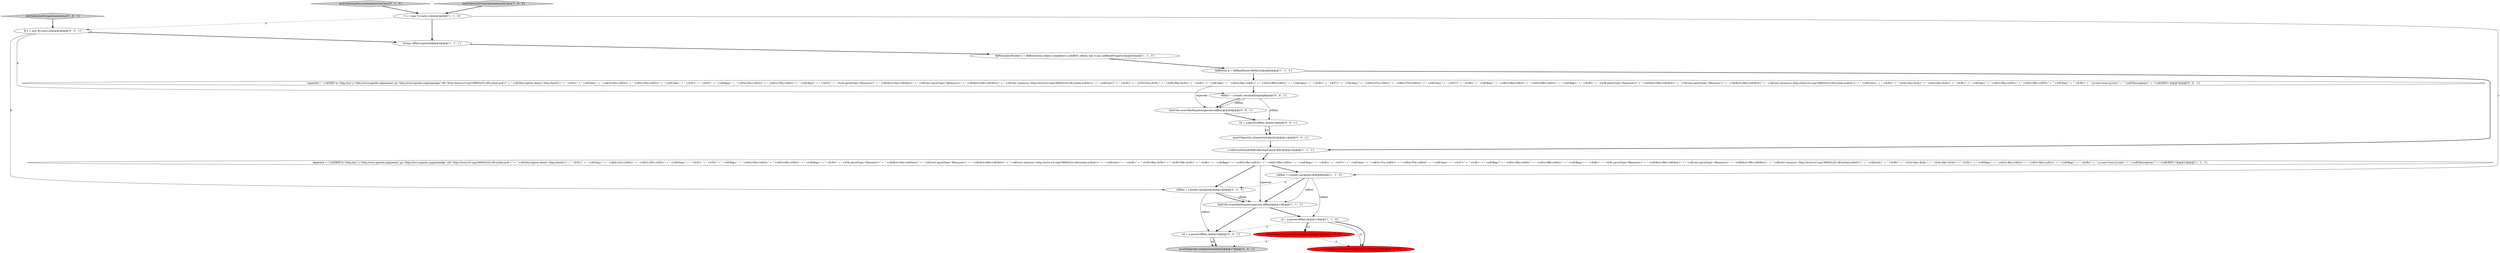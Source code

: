 digraph {
13 [style = filled, label = "rdfXml = s.build().serialize(b)@@@14@@@['0', '0', '1']", fillcolor = white, shape = ellipse image = "AAA0AAABBB3BBB"];
11 [style = filled, label = "testCollectionFormatAnnotationOnClass['0', '1', '0']", fillcolor = lightgray, shape = diamond image = "AAA0AAABBB2BBB"];
12 [style = filled, label = "assertObject(c).isSameSortedJsonAs(c2)@@@12@@@['0', '1', '0']", fillcolor = red, shape = ellipse image = "AAA1AAABBB2BBB"];
20 [style = filled, label = "expected = \"<rdf:RDF b='http://ns/' j='http://www.apache.org/juneau/' jp='http://www.apache.org/juneaubp/' rdf='http://www.w3.org/1999/02/22-rdf-syntax-ns#'>\" + \" <rdf:Description about='http://test/b'>\" + \" <b:f2>\" + \" <rdf:Seq>\" + \" <rdf:li>f2a</rdf:li>\" + \" <rdf:li>f2b</rdf:li>\" + \" </rdf:Seq>\" + \" </b:f2>\" + \" <b:f3>\" + \" <rdf:Bag>\" + \" <rdf:li>f3a</rdf:li>\" + \" <rdf:li>f3b</rdf:li>\" + \" </rdf:Bag>\" + \" </b:f3>\" + \" <b:f4 parseType='Resource'>\" + \" <rdf:first>f4a</rdf:first>\" + \" <rdf:rest parseType='Resource'>\" + \" <rdf:first>f4b</rdf:first>\" + \" <rdf:rest resource='http://www.w3.org/1999/02/22-rdf-syntax-ns#nil'/>\" + \" </rdf:rest>\" + \" </b:f4>\" + \" <b:f5>f5a</b:f5>\" + \" <b:f5>f5b</b:f5>\" + \" <b:f6>\" + \" <rdf:Seq>\" + \" <rdf:li>f6a</rdf:li>\" + \" <rdf:li>f6b</rdf:li>\" + \" </rdf:Seq>\" + \" </b:f6>\" + \" <b:f7>\" + \" <rdf:Seq>\" + \" <rdf:li>f7a</rdf:li>\" + \" <rdf:li>f7b</rdf:li>\" + \" </rdf:Seq>\" + \" </b:f7>\" + \" <b:f8>\" + \" <rdf:Bag>\" + \" <rdf:li>f8a</rdf:li>\" + \" <rdf:li>f8b</rdf:li>\" + \" </rdf:Bag>\" + \" </b:f8>\" + \" <b:f9 parseType='Resource'>\" + \" <rdf:first>f9a</rdf:first>\" + \" <rdf:rest parseType='Resource'>\" + \" <rdf:first>f9b</rdf:first>\" + \" <rdf:rest resource='http://www.w3.org/1999/02/22-rdf-syntax-ns#nil'/>\" + \" </rdf:rest>\" + \" </b:f9>\" + \" <b:fa>faa</b:fa>\" + \" <b:fa>fab</b:fa>\" + \" <b:fb>\" + \" <rdf:Seq>\" + \" <rdf:li>fba</rdf:li>\" + \" <rdf:li>fbb</rdf:li>\" + \" </rdf:Seq>\" + \" </b:fb>\" + \" <j:root>true</j:root>\" + \" </rdf:Description>\" + \"</rdf:RDF>\"@@@7@@@['0', '0', '1']", fillcolor = white, shape = ellipse image = "AAA0AAABBB3BBB"];
19 [style = filled, label = "assertObject(b).isSameSortedAs(b2)@@@11@@@['0', '0', '1']", fillcolor = white, shape = ellipse image = "AAA0AAABBB3BBB"];
2 [style = filled, label = "testCollectionFormatAnnotationOnClass['1', '0', '0']", fillcolor = lightgray, shape = diamond image = "AAA0AAABBB1BBB"];
8 [style = filled, label = "assertObject(c).isSameSortedAs(c2)@@@12@@@['1', '0', '0']", fillcolor = red, shape = ellipse image = "AAA1AAABBB1BBB"];
17 [style = filled, label = "b2 = p.parse(rdfXml,)@@@16@@@['0', '0', '1']", fillcolor = white, shape = ellipse image = "AAA0AAABBB3BBB"];
21 [style = filled, label = "b2 = p.parse(rdfXml,)@@@10@@@['0', '0', '1']", fillcolor = white, shape = ellipse image = "AAA0AAABBB3BBB"];
10 [style = filled, label = "c2 = p.parse(rdfXml,)@@@11@@@['1', '1', '0']", fillcolor = white, shape = ellipse image = "AAA0AAABBB1BBB"];
5 [style = filled, label = "RdfSerializerBuilder s = RdfSerializer.create().xmlabbrev().set(RDF_rdfxml_tab,3).sq().addRootProperty()@@@5@@@['1', '1', '1']", fillcolor = white, shape = ellipse image = "AAA0AAABBB1BBB"];
6 [style = filled, label = "String rdfXml,expected@@@4@@@['1', '1', '1']", fillcolor = white, shape = ellipse image = "AAA0AAABBB1BBB"];
4 [style = filled, label = "XmlUtils.assertXmlEquals(expected,rdfXml)@@@15@@@['1', '1', '1']", fillcolor = white, shape = ellipse image = "AAA0AAABBB1BBB"];
15 [style = filled, label = "testCollectionFormatAnnotations['0', '0', '1']", fillcolor = lightgray, shape = diamond image = "AAA0AAABBB3BBB"];
18 [style = filled, label = "rdfXml = s.build().serialize(b)@@@8@@@['0', '0', '1']", fillcolor = white, shape = ellipse image = "AAA0AAABBB3BBB"];
14 [style = filled, label = "XmlUtils.assertXmlEquals(expected,rdfXml)@@@9@@@['0', '0', '1']", fillcolor = white, shape = ellipse image = "AAA0AAABBB3BBB"];
0 [style = filled, label = "rdfXml = s.build().serialize(c)@@@9@@@['1', '1', '0']", fillcolor = white, shape = ellipse image = "AAA0AAABBB1BBB"];
1 [style = filled, label = "s.collectionFormat(RdfCollectionFormat.BAG)@@@12@@@['1', '1', '1']", fillcolor = white, shape = ellipse image = "AAA0AAABBB1BBB"];
22 [style = filled, label = "B b = new B().init(),b2@@@3@@@['0', '0', '1']", fillcolor = white, shape = ellipse image = "AAA0AAABBB3BBB"];
9 [style = filled, label = "C c = new C().init(),c2@@@3@@@['1', '1', '0']", fillcolor = white, shape = ellipse image = "AAA0AAABBB1BBB"];
3 [style = filled, label = "RdfParser p = RdfXmlParser.DEFAULT@@@6@@@['1', '1', '1']", fillcolor = white, shape = ellipse image = "AAA0AAABBB1BBB"];
7 [style = filled, label = "expected = \"<rdf:RDF b='http://ns/' j='http://www.apache.org/juneau/' jp='http://www.apache.org/juneaubp/' rdf='http://www.w3.org/1999/02/22-rdf-syntax-ns#'>\" + \" <rdf:Description about='http://test/b'>\" + \" <b:f2>\" + \" <rdf:Seq>\" + \" <rdf:li>f2a</rdf:li>\" + \" <rdf:li>f2b</rdf:li>\" + \" </rdf:Seq>\" + \" </b:f2>\" + \" <b:f3>\" + \" <rdf:Bag>\" + \" <rdf:li>f3a</rdf:li>\" + \" <rdf:li>f3b</rdf:li>\" + \" </rdf:Bag>\" + \" </b:f3>\" + \" <b:f4 parseType='Resource'>\" + \" <rdf:first>f4a</rdf:first>\" + \" <rdf:rest parseType='Resource'>\" + \" <rdf:first>f4b</rdf:first>\" + \" <rdf:rest resource='http://www.w3.org/1999/02/22-rdf-syntax-ns#nil'/>\" + \" </rdf:rest>\" + \" </b:f4>\" + \" <b:f5>f5a</b:f5>\" + \" <b:f5>f5b</b:f5>\" + \" <b:f6>\" + \" <rdf:Bag>\" + \" <rdf:li>f6a</rdf:li>\" + \" <rdf:li>f6b</rdf:li>\" + \" </rdf:Bag>\" + \" </b:f6>\" + \" <b:f7>\" + \" <rdf:Seq>\" + \" <rdf:li>f7a</rdf:li>\" + \" <rdf:li>f7b</rdf:li>\" + \" </rdf:Seq>\" + \" </b:f7>\" + \" <b:f8>\" + \" <rdf:Bag>\" + \" <rdf:li>f8a</rdf:li>\" + \" <rdf:li>f8b</rdf:li>\" + \" </rdf:Bag>\" + \" </b:f8>\" + \" <b:f9 parseType='Resource'>\" + \" <rdf:first>f9a</rdf:first>\" + \" <rdf:rest parseType='Resource'>\" + \" <rdf:first>f9b</rdf:first>\" + \" <rdf:rest resource='http://www.w3.org/1999/02/22-rdf-syntax-ns#nil'/>\" + \" </rdf:rest>\" + \" </b:f9>\" + \" <b:fa>faa</b:fa>\" + \" <b:fa>fab</b:fa>\" + \" <b:fb>\" + \" <rdf:Bag>\" + \" <rdf:li>fba</rdf:li>\" + \" <rdf:li>fbb</rdf:li>\" + \" </rdf:Bag>\" + \" </b:fb>\" + \" <j:root>true</j:root>\" + \" </rdf:Description>\" + \"</rdf:RDF>\"@@@13@@@['1', '1', '1']", fillcolor = white, shape = ellipse image = "AAA0AAABBB1BBB"];
16 [style = filled, label = "assertObject(b).isSameSortedAs(b2)@@@17@@@['0', '0', '1']", fillcolor = lightgray, shape = ellipse image = "AAA0AAABBB3BBB"];
7->13 [style = bold, label=""];
5->3 [style = bold, label=""];
4->10 [style = bold, label=""];
8->16 [style = dashed, label="0"];
4->17 [style = bold, label=""];
3->1 [style = bold, label=""];
21->19 [style = bold, label=""];
18->14 [style = solid, label="rdfXml"];
21->19 [style = solid, label="b2"];
13->17 [style = solid, label="rdfXml"];
10->8 [style = solid, label="c2"];
0->4 [style = solid, label="rdfXml"];
8->12 [style = dashed, label="0"];
7->0 [style = bold, label=""];
9->22 [style = dashed, label="0"];
2->9 [style = bold, label=""];
20->14 [style = solid, label="expected"];
11->9 [style = bold, label=""];
1->7 [style = bold, label=""];
10->12 [style = solid, label="c2"];
9->6 [style = bold, label=""];
15->22 [style = bold, label=""];
20->18 [style = bold, label=""];
6->5 [style = bold, label=""];
19->1 [style = bold, label=""];
3->20 [style = bold, label=""];
10->8 [style = bold, label=""];
0->4 [style = bold, label=""];
10->12 [style = bold, label=""];
0->13 [style = dashed, label="0"];
10->17 [style = dashed, label="0"];
17->16 [style = solid, label="b2"];
18->21 [style = solid, label="rdfXml"];
22->13 [style = solid, label="b"];
7->4 [style = solid, label="expected"];
13->4 [style = solid, label="rdfXml"];
0->10 [style = solid, label="rdfXml"];
9->0 [style = solid, label="c"];
18->14 [style = bold, label=""];
22->18 [style = solid, label="b"];
14->21 [style = bold, label=""];
17->16 [style = bold, label=""];
22->6 [style = bold, label=""];
13->4 [style = bold, label=""];
}
